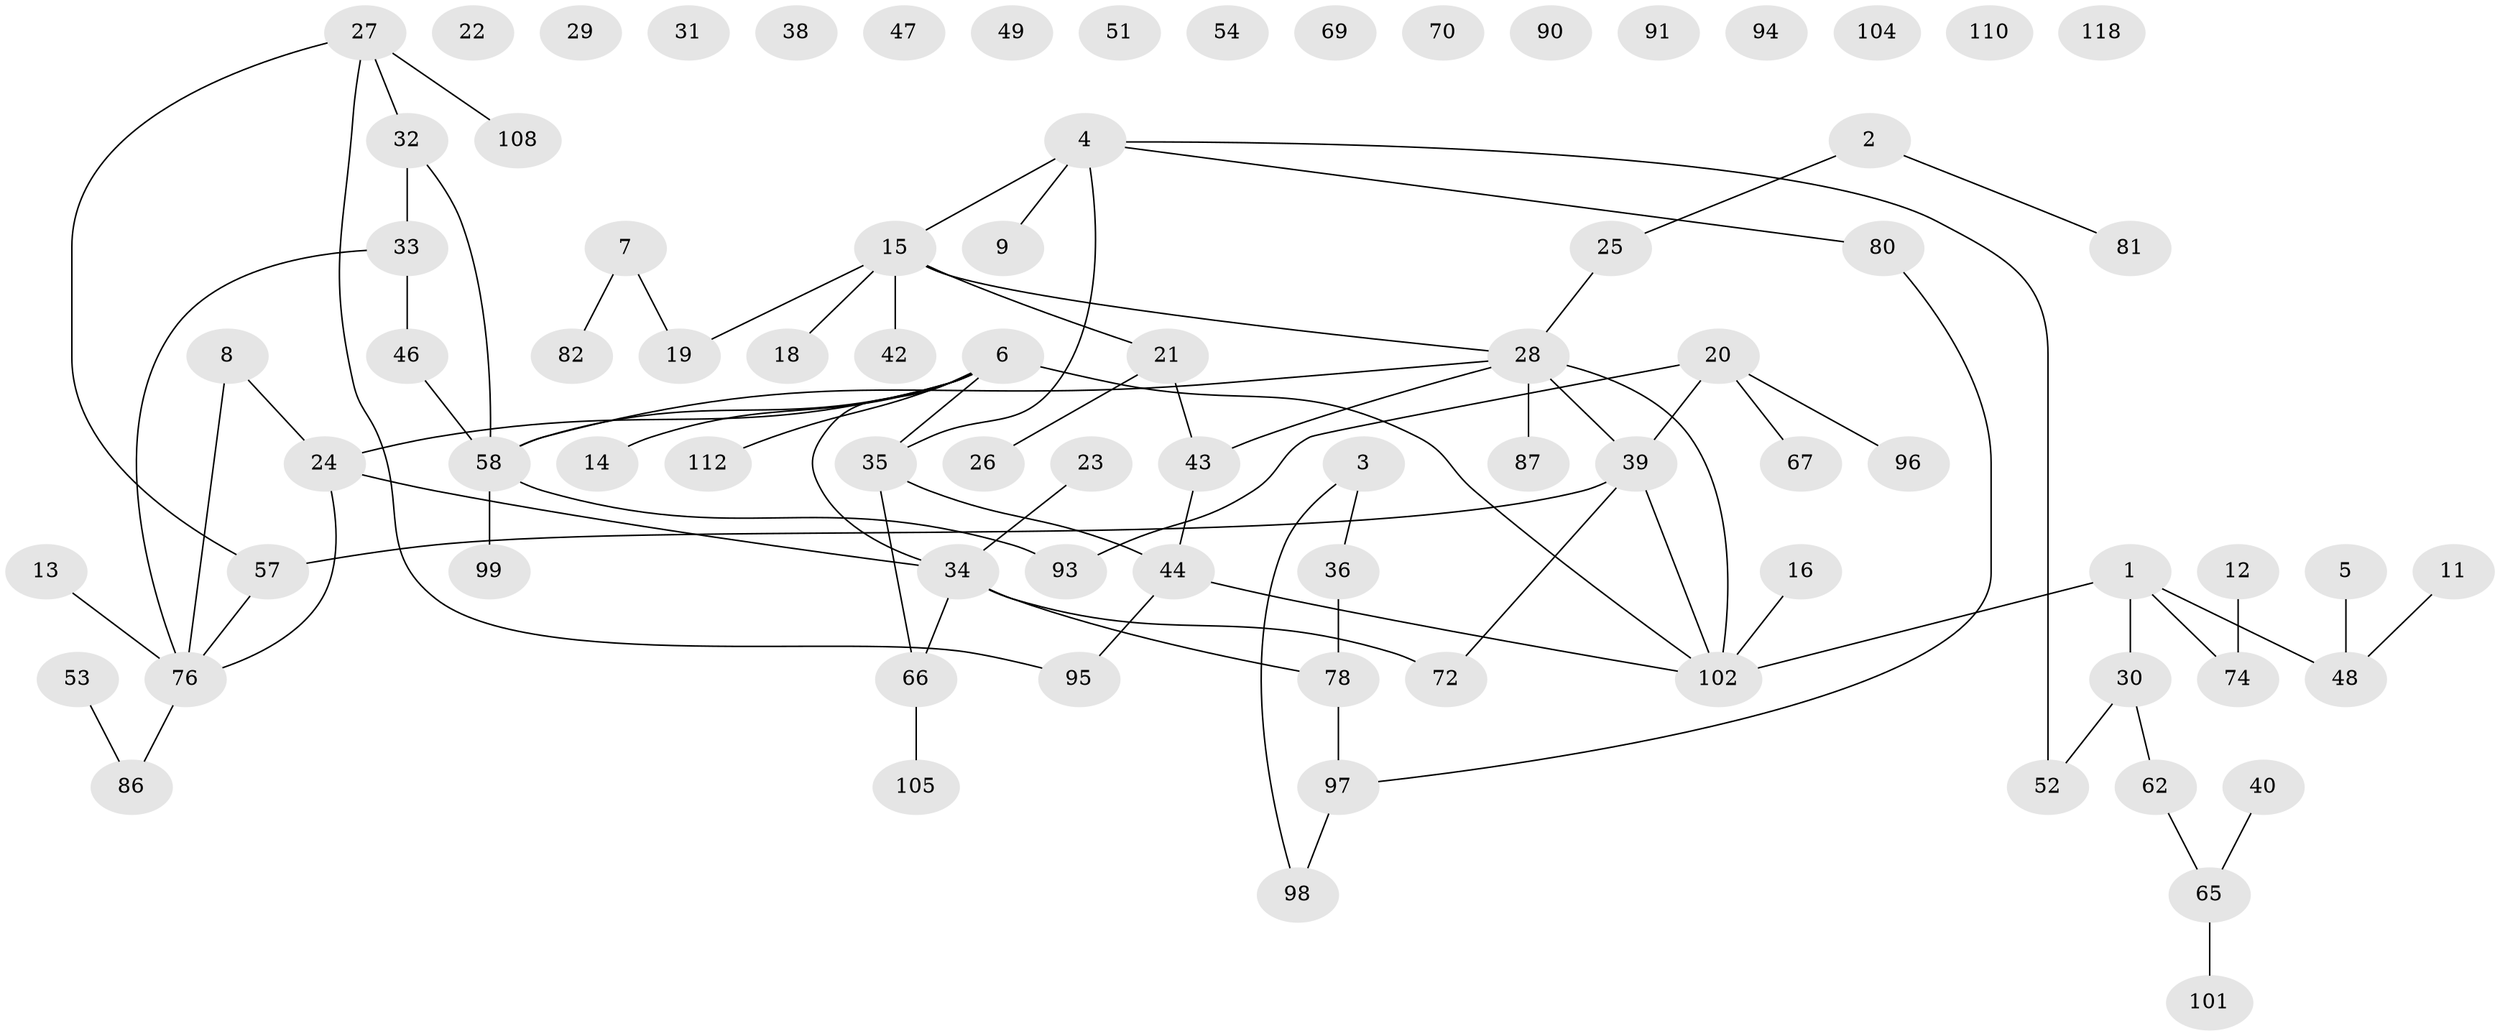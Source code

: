 // original degree distribution, {4: 0.11864406779661017, 2: 0.211864406779661, 5: 0.025423728813559324, 1: 0.3305084745762712, 7: 0.00847457627118644, 3: 0.17796610169491525, 0: 0.11016949152542373, 6: 0.01694915254237288}
// Generated by graph-tools (version 1.1) at 2025/16/03/04/25 18:16:37]
// undirected, 82 vertices, 84 edges
graph export_dot {
graph [start="1"]
  node [color=gray90,style=filled];
  1 [super="+17"];
  2;
  3 [super="+10+100"];
  4;
  5;
  6 [super="+41"];
  7;
  8;
  9;
  11;
  12;
  13;
  14 [super="+73"];
  15 [super="+116"];
  16;
  18;
  19 [super="+106"];
  20;
  21;
  22;
  23;
  24 [super="+71"];
  25;
  26;
  27;
  28 [super="+45"];
  29;
  30 [super="+56"];
  31 [super="+111+113"];
  32 [super="+64"];
  33;
  34 [super="+55"];
  35 [super="+37"];
  36 [super="+61"];
  38;
  39 [super="+50"];
  40;
  42;
  43;
  44;
  46;
  47 [super="+60"];
  48 [super="+115"];
  49;
  51;
  52 [super="+63"];
  53;
  54 [super="+68"];
  57 [super="+114"];
  58 [super="+89"];
  62;
  65 [super="+88"];
  66;
  67 [super="+83"];
  69;
  70;
  72;
  74;
  76 [super="+77"];
  78 [super="+107"];
  80;
  81;
  82;
  86 [super="+117"];
  87;
  90;
  91;
  93;
  94;
  95;
  96;
  97;
  98;
  99;
  101;
  102 [super="+103"];
  104;
  105;
  108;
  110;
  112;
  118;
  1 -- 74;
  1 -- 102 [weight=2];
  1 -- 30;
  1 -- 48;
  2 -- 25;
  2 -- 81;
  3 -- 98;
  3 -- 36;
  4 -- 9;
  4 -- 15;
  4 -- 52;
  4 -- 80;
  4 -- 35;
  5 -- 48;
  6 -- 14;
  6 -- 112;
  6 -- 102;
  6 -- 58;
  6 -- 24;
  6 -- 34;
  6 -- 35;
  7 -- 82;
  7 -- 19;
  8 -- 24;
  8 -- 76;
  11 -- 48;
  12 -- 74;
  13 -- 76;
  15 -- 42;
  15 -- 28;
  15 -- 19;
  15 -- 18;
  15 -- 21;
  16 -- 102;
  20 -- 67;
  20 -- 93;
  20 -- 96;
  20 -- 39;
  21 -- 26;
  21 -- 43;
  23 -- 34;
  24 -- 76;
  24 -- 34;
  25 -- 28;
  27 -- 32;
  27 -- 95;
  27 -- 108;
  27 -- 57;
  28 -- 102;
  28 -- 58;
  28 -- 87;
  28 -- 43;
  28 -- 39;
  30 -- 52;
  30 -- 62;
  32 -- 33;
  32 -- 58;
  33 -- 46;
  33 -- 76;
  34 -- 66;
  34 -- 72;
  34 -- 78;
  35 -- 66;
  35 -- 44;
  36 -- 78;
  39 -- 57;
  39 -- 102;
  39 -- 72;
  40 -- 65;
  43 -- 44;
  44 -- 95;
  44 -- 102;
  46 -- 58;
  53 -- 86;
  57 -- 76;
  58 -- 99;
  58 -- 93;
  62 -- 65;
  65 -- 101;
  66 -- 105;
  76 -- 86;
  78 -- 97;
  80 -- 97;
  97 -- 98;
}
